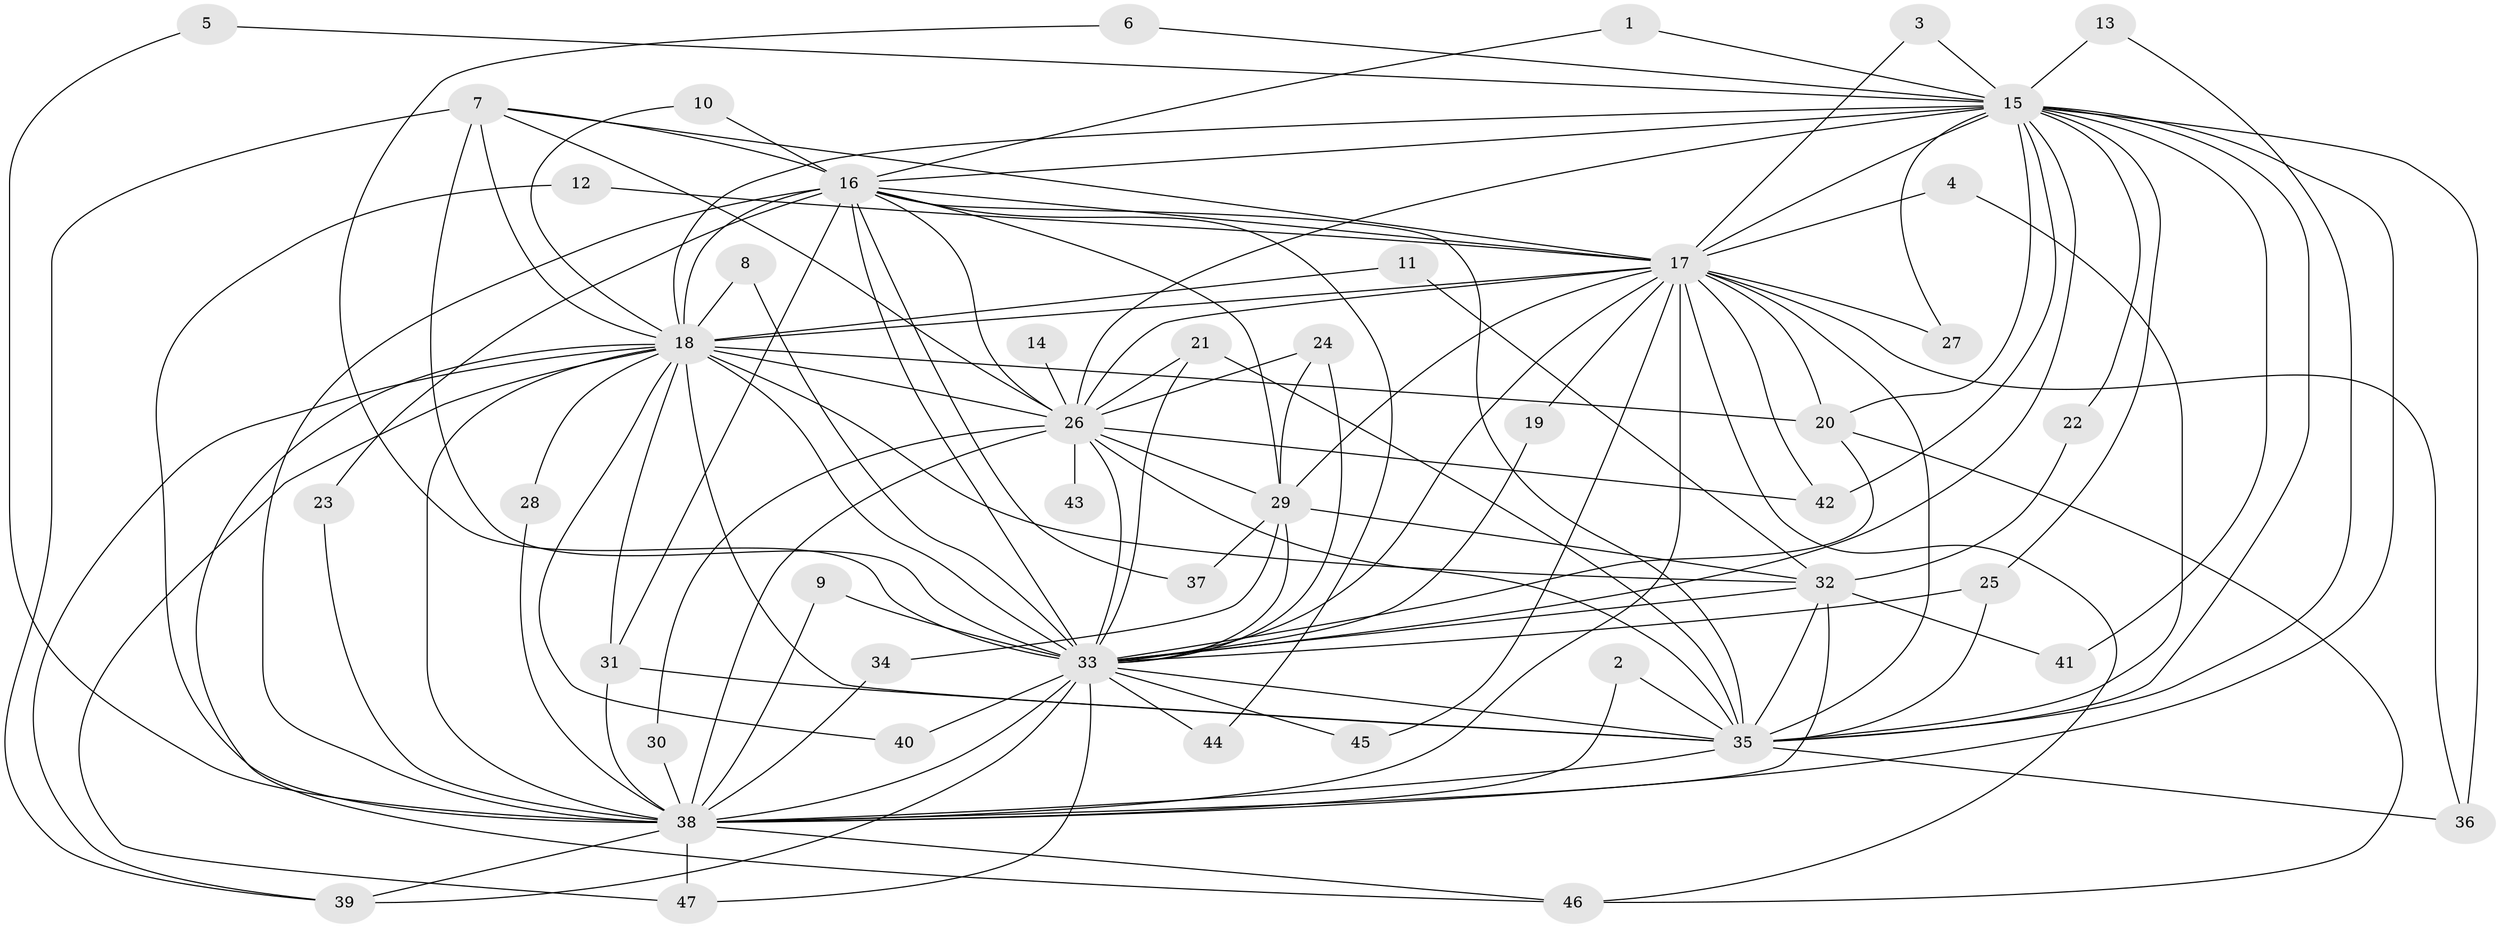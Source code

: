 // original degree distribution, {21: 0.02127659574468085, 30: 0.010638297872340425, 18: 0.010638297872340425, 19: 0.010638297872340425, 23: 0.010638297872340425, 16: 0.02127659574468085, 22: 0.010638297872340425, 20: 0.010638297872340425, 6: 0.02127659574468085, 2: 0.574468085106383, 4: 0.05319148936170213, 3: 0.20212765957446807, 5: 0.031914893617021274, 8: 0.010638297872340425}
// Generated by graph-tools (version 1.1) at 2025/49/03/09/25 03:49:32]
// undirected, 47 vertices, 126 edges
graph export_dot {
graph [start="1"]
  node [color=gray90,style=filled];
  1;
  2;
  3;
  4;
  5;
  6;
  7;
  8;
  9;
  10;
  11;
  12;
  13;
  14;
  15;
  16;
  17;
  18;
  19;
  20;
  21;
  22;
  23;
  24;
  25;
  26;
  27;
  28;
  29;
  30;
  31;
  32;
  33;
  34;
  35;
  36;
  37;
  38;
  39;
  40;
  41;
  42;
  43;
  44;
  45;
  46;
  47;
  1 -- 15 [weight=1.0];
  1 -- 16 [weight=1.0];
  2 -- 35 [weight=1.0];
  2 -- 38 [weight=1.0];
  3 -- 15 [weight=1.0];
  3 -- 17 [weight=1.0];
  4 -- 17 [weight=1.0];
  4 -- 35 [weight=1.0];
  5 -- 15 [weight=1.0];
  5 -- 38 [weight=1.0];
  6 -- 15 [weight=1.0];
  6 -- 33 [weight=1.0];
  7 -- 16 [weight=1.0];
  7 -- 17 [weight=1.0];
  7 -- 18 [weight=1.0];
  7 -- 26 [weight=1.0];
  7 -- 33 [weight=2.0];
  7 -- 39 [weight=1.0];
  8 -- 18 [weight=1.0];
  8 -- 33 [weight=1.0];
  9 -- 33 [weight=1.0];
  9 -- 38 [weight=1.0];
  10 -- 16 [weight=1.0];
  10 -- 18 [weight=1.0];
  11 -- 18 [weight=1.0];
  11 -- 32 [weight=1.0];
  12 -- 17 [weight=1.0];
  12 -- 38 [weight=1.0];
  13 -- 15 [weight=1.0];
  13 -- 35 [weight=1.0];
  14 -- 26 [weight=1.0];
  15 -- 16 [weight=1.0];
  15 -- 17 [weight=1.0];
  15 -- 18 [weight=3.0];
  15 -- 20 [weight=1.0];
  15 -- 22 [weight=1.0];
  15 -- 25 [weight=1.0];
  15 -- 26 [weight=1.0];
  15 -- 27 [weight=1.0];
  15 -- 33 [weight=1.0];
  15 -- 35 [weight=1.0];
  15 -- 36 [weight=2.0];
  15 -- 38 [weight=2.0];
  15 -- 41 [weight=1.0];
  15 -- 42 [weight=1.0];
  16 -- 17 [weight=1.0];
  16 -- 18 [weight=2.0];
  16 -- 23 [weight=1.0];
  16 -- 26 [weight=1.0];
  16 -- 29 [weight=1.0];
  16 -- 31 [weight=1.0];
  16 -- 33 [weight=3.0];
  16 -- 35 [weight=1.0];
  16 -- 37 [weight=1.0];
  16 -- 38 [weight=3.0];
  16 -- 44 [weight=1.0];
  17 -- 18 [weight=2.0];
  17 -- 19 [weight=1.0];
  17 -- 20 [weight=1.0];
  17 -- 26 [weight=1.0];
  17 -- 27 [weight=1.0];
  17 -- 29 [weight=1.0];
  17 -- 33 [weight=1.0];
  17 -- 35 [weight=3.0];
  17 -- 36 [weight=1.0];
  17 -- 38 [weight=2.0];
  17 -- 42 [weight=1.0];
  17 -- 45 [weight=1.0];
  17 -- 46 [weight=1.0];
  18 -- 20 [weight=2.0];
  18 -- 26 [weight=3.0];
  18 -- 28 [weight=1.0];
  18 -- 31 [weight=1.0];
  18 -- 32 [weight=1.0];
  18 -- 33 [weight=2.0];
  18 -- 35 [weight=2.0];
  18 -- 38 [weight=4.0];
  18 -- 39 [weight=1.0];
  18 -- 40 [weight=1.0];
  18 -- 46 [weight=1.0];
  18 -- 47 [weight=1.0];
  19 -- 33 [weight=1.0];
  20 -- 33 [weight=1.0];
  20 -- 46 [weight=1.0];
  21 -- 26 [weight=1.0];
  21 -- 33 [weight=2.0];
  21 -- 35 [weight=1.0];
  22 -- 32 [weight=1.0];
  23 -- 38 [weight=1.0];
  24 -- 26 [weight=1.0];
  24 -- 29 [weight=1.0];
  24 -- 33 [weight=1.0];
  25 -- 33 [weight=1.0];
  25 -- 35 [weight=1.0];
  26 -- 29 [weight=1.0];
  26 -- 30 [weight=1.0];
  26 -- 33 [weight=1.0];
  26 -- 35 [weight=1.0];
  26 -- 38 [weight=2.0];
  26 -- 42 [weight=1.0];
  26 -- 43 [weight=2.0];
  28 -- 38 [weight=1.0];
  29 -- 32 [weight=1.0];
  29 -- 33 [weight=1.0];
  29 -- 34 [weight=1.0];
  29 -- 37 [weight=1.0];
  30 -- 38 [weight=2.0];
  31 -- 35 [weight=1.0];
  31 -- 38 [weight=2.0];
  32 -- 33 [weight=1.0];
  32 -- 35 [weight=1.0];
  32 -- 38 [weight=2.0];
  32 -- 41 [weight=1.0];
  33 -- 35 [weight=2.0];
  33 -- 38 [weight=2.0];
  33 -- 39 [weight=1.0];
  33 -- 40 [weight=1.0];
  33 -- 44 [weight=1.0];
  33 -- 45 [weight=1.0];
  33 -- 47 [weight=1.0];
  34 -- 38 [weight=1.0];
  35 -- 36 [weight=1.0];
  35 -- 38 [weight=2.0];
  38 -- 39 [weight=1.0];
  38 -- 46 [weight=1.0];
  38 -- 47 [weight=2.0];
}
